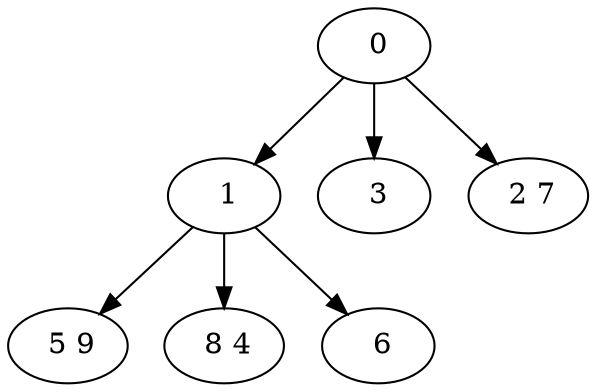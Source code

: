 digraph mytree {
" 0" -> " 1";
" 0" -> " 3";
" 0" -> " 2 7";
" 1" -> " 5 9";
" 1" -> " 8 4";
" 1" -> " 6";
" 3";
" 2 7";
" 5 9";
" 8 4";
" 6";
}
